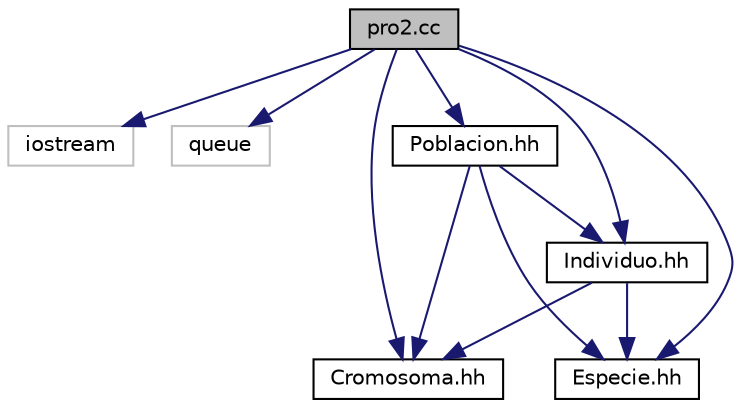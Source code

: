digraph "pro2.cc"
{
  edge [fontname="Helvetica",fontsize="10",labelfontname="Helvetica",labelfontsize="10"];
  node [fontname="Helvetica",fontsize="10",shape=record];
  Node0 [label="pro2.cc",height=0.2,width=0.4,color="black", fillcolor="grey75", style="filled", fontcolor="black"];
  Node0 -> Node1 [color="midnightblue",fontsize="10",style="solid",fontname="Helvetica"];
  Node1 [label="iostream",height=0.2,width=0.4,color="grey75", fillcolor="white", style="filled"];
  Node0 -> Node2 [color="midnightblue",fontsize="10",style="solid",fontname="Helvetica"];
  Node2 [label="queue",height=0.2,width=0.4,color="grey75", fillcolor="white", style="filled"];
  Node0 -> Node3 [color="midnightblue",fontsize="10",style="solid",fontname="Helvetica"];
  Node3 [label="Cromosoma.hh",height=0.2,width=0.4,color="black", fillcolor="white", style="filled",URL="$_cromosoma_8hh.html",tooltip="Especificación de la clase Cromosoma. "];
  Node0 -> Node4 [color="midnightblue",fontsize="10",style="solid",fontname="Helvetica"];
  Node4 [label="Individuo.hh",height=0.2,width=0.4,color="black", fillcolor="white", style="filled",URL="$_individuo_8hh.html",tooltip="Especificación de la clase Individuo. "];
  Node4 -> Node5 [color="midnightblue",fontsize="10",style="solid",fontname="Helvetica"];
  Node5 [label="Especie.hh",height=0.2,width=0.4,color="black", fillcolor="white", style="filled",URL="$_especie_8hh.html",tooltip="Especificación de la clase Especie. "];
  Node4 -> Node3 [color="midnightblue",fontsize="10",style="solid",fontname="Helvetica"];
  Node0 -> Node6 [color="midnightblue",fontsize="10",style="solid",fontname="Helvetica"];
  Node6 [label="Poblacion.hh",height=0.2,width=0.4,color="black", fillcolor="white", style="filled",URL="$_poblacion_8hh.html",tooltip="Especificación de la clase Poblacion. "];
  Node6 -> Node5 [color="midnightblue",fontsize="10",style="solid",fontname="Helvetica"];
  Node6 -> Node3 [color="midnightblue",fontsize="10",style="solid",fontname="Helvetica"];
  Node6 -> Node4 [color="midnightblue",fontsize="10",style="solid",fontname="Helvetica"];
  Node0 -> Node5 [color="midnightblue",fontsize="10",style="solid",fontname="Helvetica"];
}

